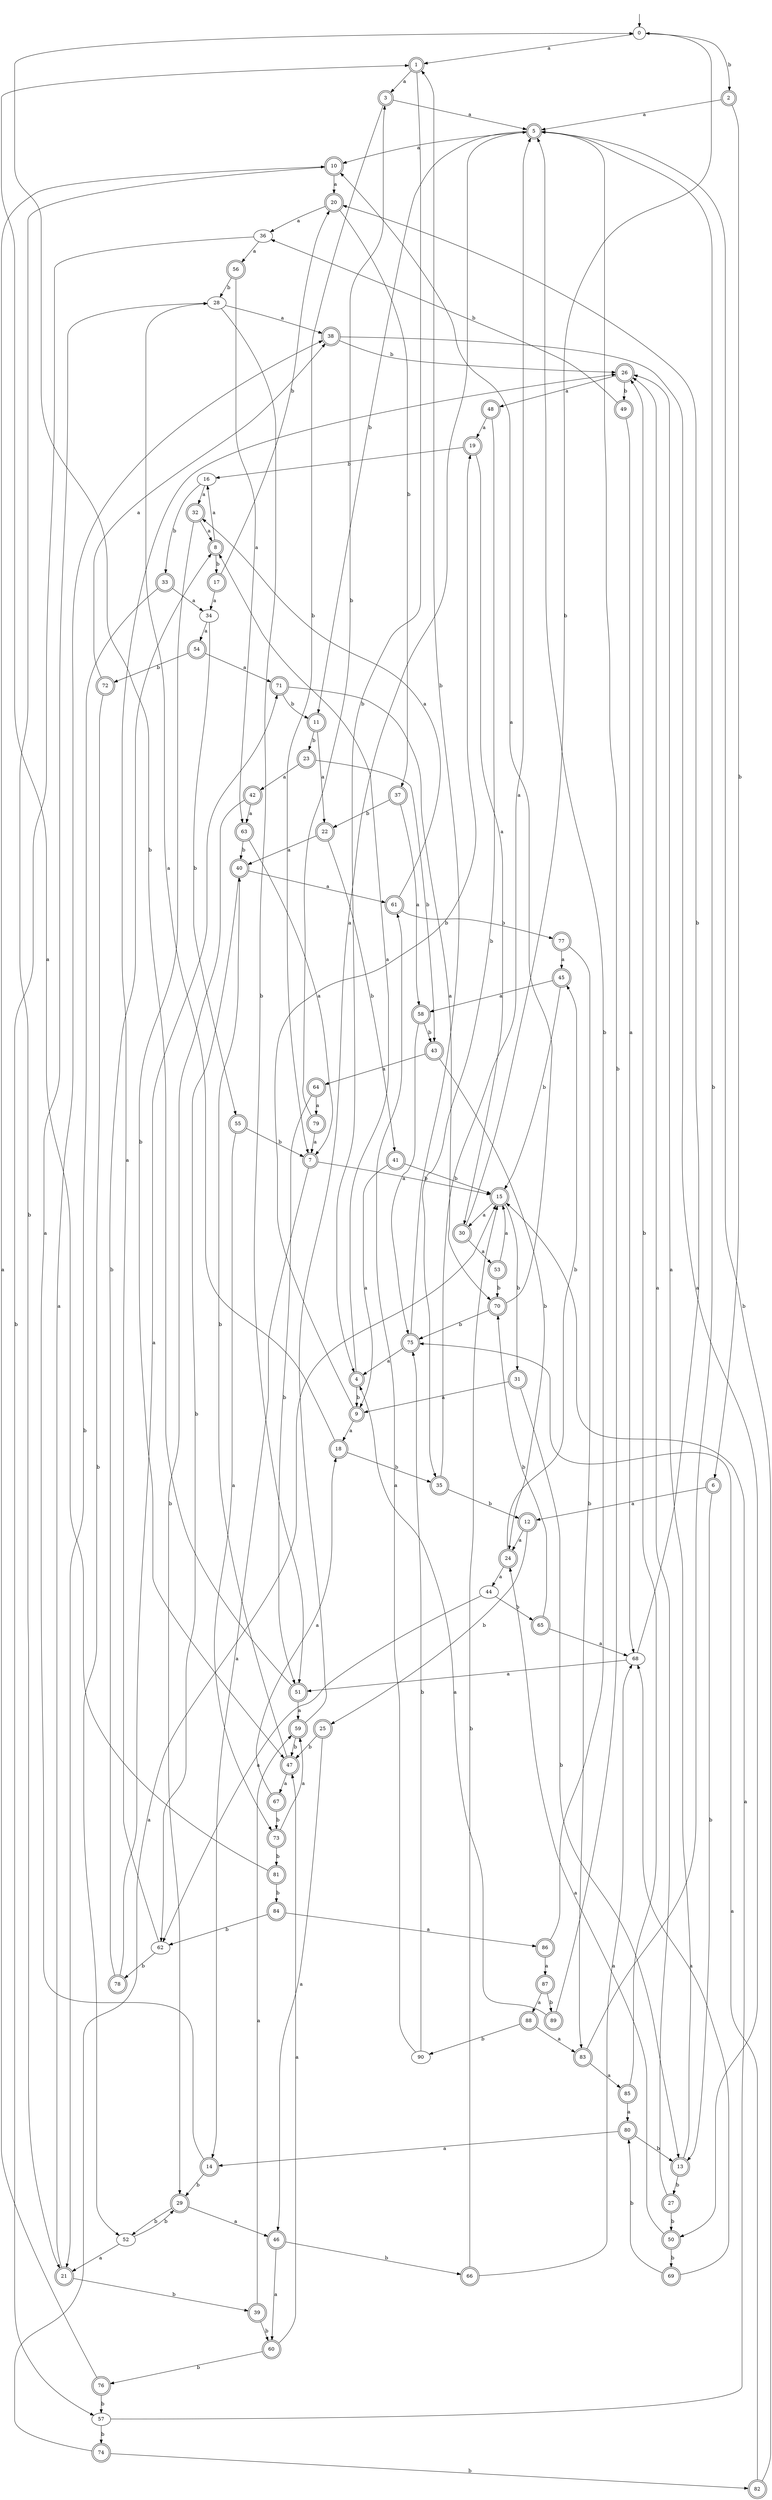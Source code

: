 digraph RandomDFA {
  __start0 [label="", shape=none];
  __start0 -> 0 [label=""];
  0 [shape=circle]
  0 -> 1 [label="a"]
  0 -> 2 [label="b"]
  1 [shape=doublecircle]
  1 -> 3 [label="a"]
  1 -> 4 [label="b"]
  2 [shape=doublecircle]
  2 -> 5 [label="a"]
  2 -> 6 [label="b"]
  3 [shape=doublecircle]
  3 -> 5 [label="a"]
  3 -> 7 [label="b"]
  4 [shape=doublecircle]
  4 -> 8 [label="a"]
  4 -> 9 [label="b"]
  5 [shape=doublecircle]
  5 -> 10 [label="a"]
  5 -> 11 [label="b"]
  6 [shape=doublecircle]
  6 -> 12 [label="a"]
  6 -> 13 [label="b"]
  7 [shape=doublecircle]
  7 -> 14 [label="a"]
  7 -> 15 [label="b"]
  8 [shape=doublecircle]
  8 -> 16 [label="a"]
  8 -> 17 [label="b"]
  9 [shape=doublecircle]
  9 -> 18 [label="a"]
  9 -> 19 [label="b"]
  10 [shape=doublecircle]
  10 -> 20 [label="a"]
  10 -> 21 [label="b"]
  11 [shape=doublecircle]
  11 -> 22 [label="a"]
  11 -> 23 [label="b"]
  12 [shape=doublecircle]
  12 -> 24 [label="a"]
  12 -> 25 [label="b"]
  13 [shape=doublecircle]
  13 -> 26 [label="a"]
  13 -> 27 [label="b"]
  14 [shape=doublecircle]
  14 -> 28 [label="a"]
  14 -> 29 [label="b"]
  15 [shape=doublecircle]
  15 -> 30 [label="a"]
  15 -> 31 [label="b"]
  16
  16 -> 32 [label="a"]
  16 -> 33 [label="b"]
  17 [shape=doublecircle]
  17 -> 34 [label="a"]
  17 -> 20 [label="b"]
  18 [shape=doublecircle]
  18 -> 28 [label="a"]
  18 -> 35 [label="b"]
  19 [shape=doublecircle]
  19 -> 30 [label="a"]
  19 -> 16 [label="b"]
  20 [shape=doublecircle]
  20 -> 36 [label="a"]
  20 -> 37 [label="b"]
  21 [shape=doublecircle]
  21 -> 38 [label="a"]
  21 -> 39 [label="b"]
  22 [shape=doublecircle]
  22 -> 40 [label="a"]
  22 -> 41 [label="b"]
  23 [shape=doublecircle]
  23 -> 42 [label="a"]
  23 -> 43 [label="b"]
  24 [shape=doublecircle]
  24 -> 44 [label="a"]
  24 -> 45 [label="b"]
  25 [shape=doublecircle]
  25 -> 46 [label="a"]
  25 -> 47 [label="b"]
  26 [shape=doublecircle]
  26 -> 48 [label="a"]
  26 -> 49 [label="b"]
  27 [shape=doublecircle]
  27 -> 26 [label="a"]
  27 -> 50 [label="b"]
  28
  28 -> 38 [label="a"]
  28 -> 51 [label="b"]
  29 [shape=doublecircle]
  29 -> 46 [label="a"]
  29 -> 52 [label="b"]
  30 [shape=doublecircle]
  30 -> 53 [label="a"]
  30 -> 0 [label="b"]
  31 [shape=doublecircle]
  31 -> 9 [label="a"]
  31 -> 13 [label="b"]
  32 [shape=doublecircle]
  32 -> 8 [label="a"]
  32 -> 47 [label="b"]
  33 [shape=doublecircle]
  33 -> 34 [label="a"]
  33 -> 21 [label="b"]
  34
  34 -> 54 [label="a"]
  34 -> 55 [label="b"]
  35 [shape=doublecircle]
  35 -> 5 [label="a"]
  35 -> 12 [label="b"]
  36
  36 -> 56 [label="a"]
  36 -> 57 [label="b"]
  37 [shape=doublecircle]
  37 -> 58 [label="a"]
  37 -> 22 [label="b"]
  38 [shape=doublecircle]
  38 -> 50 [label="a"]
  38 -> 26 [label="b"]
  39 [shape=doublecircle]
  39 -> 59 [label="a"]
  39 -> 60 [label="b"]
  40 [shape=doublecircle]
  40 -> 61 [label="a"]
  40 -> 62 [label="b"]
  41 [shape=doublecircle]
  41 -> 9 [label="a"]
  41 -> 15 [label="b"]
  42 [shape=doublecircle]
  42 -> 63 [label="a"]
  42 -> 29 [label="b"]
  43 [shape=doublecircle]
  43 -> 64 [label="a"]
  43 -> 24 [label="b"]
  44
  44 -> 62 [label="a"]
  44 -> 65 [label="b"]
  45 [shape=doublecircle]
  45 -> 58 [label="a"]
  45 -> 15 [label="b"]
  46 [shape=doublecircle]
  46 -> 60 [label="a"]
  46 -> 66 [label="b"]
  47 [shape=doublecircle]
  47 -> 67 [label="a"]
  47 -> 40 [label="b"]
  48 [shape=doublecircle]
  48 -> 19 [label="a"]
  48 -> 35 [label="b"]
  49 [shape=doublecircle]
  49 -> 68 [label="a"]
  49 -> 36 [label="b"]
  50 [shape=doublecircle]
  50 -> 24 [label="a"]
  50 -> 69 [label="b"]
  51 [shape=doublecircle]
  51 -> 59 [label="a"]
  51 -> 0 [label="b"]
  52
  52 -> 21 [label="a"]
  52 -> 29 [label="b"]
  53 [shape=doublecircle]
  53 -> 15 [label="a"]
  53 -> 70 [label="b"]
  54 [shape=doublecircle]
  54 -> 71 [label="a"]
  54 -> 72 [label="b"]
  55 [shape=doublecircle]
  55 -> 73 [label="a"]
  55 -> 7 [label="b"]
  56 [shape=doublecircle]
  56 -> 63 [label="a"]
  56 -> 28 [label="b"]
  57
  57 -> 15 [label="a"]
  57 -> 74 [label="b"]
  58 [shape=doublecircle]
  58 -> 75 [label="a"]
  58 -> 43 [label="b"]
  59 [shape=doublecircle]
  59 -> 5 [label="a"]
  59 -> 47 [label="b"]
  60 [shape=doublecircle]
  60 -> 47 [label="a"]
  60 -> 76 [label="b"]
  61 [shape=doublecircle]
  61 -> 32 [label="a"]
  61 -> 77 [label="b"]
  62
  62 -> 26 [label="a"]
  62 -> 78 [label="b"]
  63 [shape=doublecircle]
  63 -> 7 [label="a"]
  63 -> 40 [label="b"]
  64 [shape=doublecircle]
  64 -> 79 [label="a"]
  64 -> 51 [label="b"]
  65 [shape=doublecircle]
  65 -> 68 [label="a"]
  65 -> 70 [label="b"]
  66 [shape=doublecircle]
  66 -> 68 [label="a"]
  66 -> 15 [label="b"]
  67 [shape=doublecircle]
  67 -> 18 [label="a"]
  67 -> 73 [label="b"]
  68
  68 -> 51 [label="a"]
  68 -> 20 [label="b"]
  69 [shape=doublecircle]
  69 -> 68 [label="a"]
  69 -> 80 [label="b"]
  70 [shape=doublecircle]
  70 -> 10 [label="a"]
  70 -> 75 [label="b"]
  71 [shape=doublecircle]
  71 -> 70 [label="a"]
  71 -> 11 [label="b"]
  72 [shape=doublecircle]
  72 -> 38 [label="a"]
  72 -> 52 [label="b"]
  73 [shape=doublecircle]
  73 -> 59 [label="a"]
  73 -> 81 [label="b"]
  74 [shape=doublecircle]
  74 -> 15 [label="a"]
  74 -> 82 [label="b"]
  75 [shape=doublecircle]
  75 -> 4 [label="a"]
  75 -> 1 [label="b"]
  76 [shape=doublecircle]
  76 -> 10 [label="a"]
  76 -> 57 [label="b"]
  77 [shape=doublecircle]
  77 -> 45 [label="a"]
  77 -> 83 [label="b"]
  78 [shape=doublecircle]
  78 -> 71 [label="a"]
  78 -> 8 [label="b"]
  79 [shape=doublecircle]
  79 -> 7 [label="a"]
  79 -> 3 [label="b"]
  80 [shape=doublecircle]
  80 -> 14 [label="a"]
  80 -> 13 [label="b"]
  81 [shape=doublecircle]
  81 -> 1 [label="a"]
  81 -> 84 [label="b"]
  82 [shape=doublecircle]
  82 -> 75 [label="a"]
  82 -> 5 [label="b"]
  83 [shape=doublecircle]
  83 -> 85 [label="a"]
  83 -> 5 [label="b"]
  84 [shape=doublecircle]
  84 -> 86 [label="a"]
  84 -> 62 [label="b"]
  85 [shape=doublecircle]
  85 -> 80 [label="a"]
  85 -> 26 [label="b"]
  86 [shape=doublecircle]
  86 -> 87 [label="a"]
  86 -> 5 [label="b"]
  87 [shape=doublecircle]
  87 -> 88 [label="a"]
  87 -> 89 [label="b"]
  88 [shape=doublecircle]
  88 -> 83 [label="a"]
  88 -> 90 [label="b"]
  89 [shape=doublecircle]
  89 -> 4 [label="a"]
  89 -> 5 [label="b"]
  90
  90 -> 61 [label="a"]
  90 -> 75 [label="b"]
}
